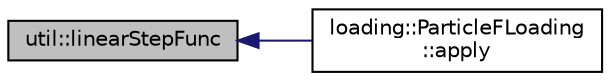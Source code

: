 digraph "util::linearStepFunc"
{
  edge [fontname="Helvetica",fontsize="10",labelfontname="Helvetica",labelfontsize="10"];
  node [fontname="Helvetica",fontsize="10",shape=record];
  rankdir="LR";
  Node601 [label="util::linearStepFunc",height=0.2,width=0.4,color="black", fillcolor="grey75", style="filled", fontcolor="black"];
  Node601 -> Node602 [dir="back",color="midnightblue",fontsize="10",style="solid",fontname="Helvetica"];
  Node602 [label="loading::ParticleFLoading\l::apply",height=0.2,width=0.4,color="black", fillcolor="white", style="filled",URL="$classloading_1_1ParticleFLoading.html#a2e8569d614c740abc52d65858d548d1e",tooltip="Applies displacement boundary condition. "];
}
